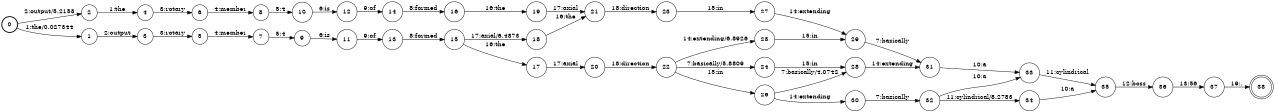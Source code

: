 digraph FST {
rankdir = LR;
size = "8.5,11";
label = "";
center = 1;
orientation = Portrait;
ranksep = "0.4";
nodesep = "0.25";
0 [label = "0", shape = circle, style = bold, fontsize = 14]
	0 -> 1 [label = "1:the/0.027344", fontsize = 14];
	0 -> 2 [label = "2:output/5.2158", fontsize = 14];
1 [label = "1", shape = circle, style = solid, fontsize = 14]
	1 -> 3 [label = "2:output", fontsize = 14];
2 [label = "2", shape = circle, style = solid, fontsize = 14]
	2 -> 4 [label = "1:the", fontsize = 14];
3 [label = "3", shape = circle, style = solid, fontsize = 14]
	3 -> 5 [label = "3:rotary", fontsize = 14];
4 [label = "4", shape = circle, style = solid, fontsize = 14]
	4 -> 6 [label = "3:rotary", fontsize = 14];
5 [label = "5", shape = circle, style = solid, fontsize = 14]
	5 -> 7 [label = "4:member", fontsize = 14];
6 [label = "6", shape = circle, style = solid, fontsize = 14]
	6 -> 8 [label = "4:member", fontsize = 14];
7 [label = "7", shape = circle, style = solid, fontsize = 14]
	7 -> 9 [label = "5:4", fontsize = 14];
8 [label = "8", shape = circle, style = solid, fontsize = 14]
	8 -> 10 [label = "5:4", fontsize = 14];
9 [label = "9", shape = circle, style = solid, fontsize = 14]
	9 -> 11 [label = "6:is", fontsize = 14];
10 [label = "10", shape = circle, style = solid, fontsize = 14]
	10 -> 12 [label = "6:is", fontsize = 14];
11 [label = "11", shape = circle, style = solid, fontsize = 14]
	11 -> 13 [label = "9:of", fontsize = 14];
12 [label = "12", shape = circle, style = solid, fontsize = 14]
	12 -> 14 [label = "9:of", fontsize = 14];
13 [label = "13", shape = circle, style = solid, fontsize = 14]
	13 -> 15 [label = "8:formed", fontsize = 14];
14 [label = "14", shape = circle, style = solid, fontsize = 14]
	14 -> 16 [label = "8:formed", fontsize = 14];
15 [label = "15", shape = circle, style = solid, fontsize = 14]
	15 -> 17 [label = "16:the", fontsize = 14];
	15 -> 18 [label = "17:axial/6.4873", fontsize = 14];
16 [label = "16", shape = circle, style = solid, fontsize = 14]
	16 -> 19 [label = "16:the", fontsize = 14];
17 [label = "17", shape = circle, style = solid, fontsize = 14]
	17 -> 20 [label = "17:axial", fontsize = 14];
18 [label = "18", shape = circle, style = solid, fontsize = 14]
	18 -> 21 [label = "16:the", fontsize = 14];
19 [label = "19", shape = circle, style = solid, fontsize = 14]
	19 -> 21 [label = "17:axial", fontsize = 14];
20 [label = "20", shape = circle, style = solid, fontsize = 14]
	20 -> 22 [label = "18:direction", fontsize = 14];
21 [label = "21", shape = circle, style = solid, fontsize = 14]
	21 -> 23 [label = "18:direction", fontsize = 14];
22 [label = "22", shape = circle, style = solid, fontsize = 14]
	22 -> 24 [label = "7:basically/5.8809", fontsize = 14];
	22 -> 25 [label = "14:extending/6.8926", fontsize = 14];
	22 -> 26 [label = "15:in", fontsize = 14];
23 [label = "23", shape = circle, style = solid, fontsize = 14]
	23 -> 27 [label = "15:in", fontsize = 14];
24 [label = "24", shape = circle, style = solid, fontsize = 14]
	24 -> 28 [label = "15:in", fontsize = 14];
25 [label = "25", shape = circle, style = solid, fontsize = 14]
	25 -> 29 [label = "15:in", fontsize = 14];
26 [label = "26", shape = circle, style = solid, fontsize = 14]
	26 -> 28 [label = "7:basically/4.0742", fontsize = 14];
	26 -> 30 [label = "14:extending", fontsize = 14];
27 [label = "27", shape = circle, style = solid, fontsize = 14]
	27 -> 29 [label = "14:extending", fontsize = 14];
28 [label = "28", shape = circle, style = solid, fontsize = 14]
	28 -> 31 [label = "14:extending", fontsize = 14];
29 [label = "29", shape = circle, style = solid, fontsize = 14]
	29 -> 31 [label = "7:basically", fontsize = 14];
30 [label = "30", shape = circle, style = solid, fontsize = 14]
	30 -> 32 [label = "7:basically", fontsize = 14];
31 [label = "31", shape = circle, style = solid, fontsize = 14]
	31 -> 33 [label = "10:a", fontsize = 14];
32 [label = "32", shape = circle, style = solid, fontsize = 14]
	32 -> 33 [label = "10:a", fontsize = 14];
	32 -> 34 [label = "11:cylindrical/8.2783", fontsize = 14];
33 [label = "33", shape = circle, style = solid, fontsize = 14]
	33 -> 35 [label = "11:cylindrical", fontsize = 14];
34 [label = "34", shape = circle, style = solid, fontsize = 14]
	34 -> 35 [label = "10:a", fontsize = 14];
35 [label = "35", shape = circle, style = solid, fontsize = 14]
	35 -> 36 [label = "12:boss", fontsize = 14];
36 [label = "36", shape = circle, style = solid, fontsize = 14]
	36 -> 37 [label = "13:56", fontsize = 14];
37 [label = "37", shape = circle, style = solid, fontsize = 14]
	37 -> 38 [label = "19:.", fontsize = 14];
38 [label = "38", shape = doublecircle, style = solid, fontsize = 14]
}
